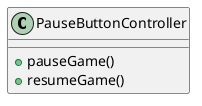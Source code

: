 @startuml PauseButtonController
class PauseButtonController {
    +pauseGame()
    +resumeGame()
}
@enduml